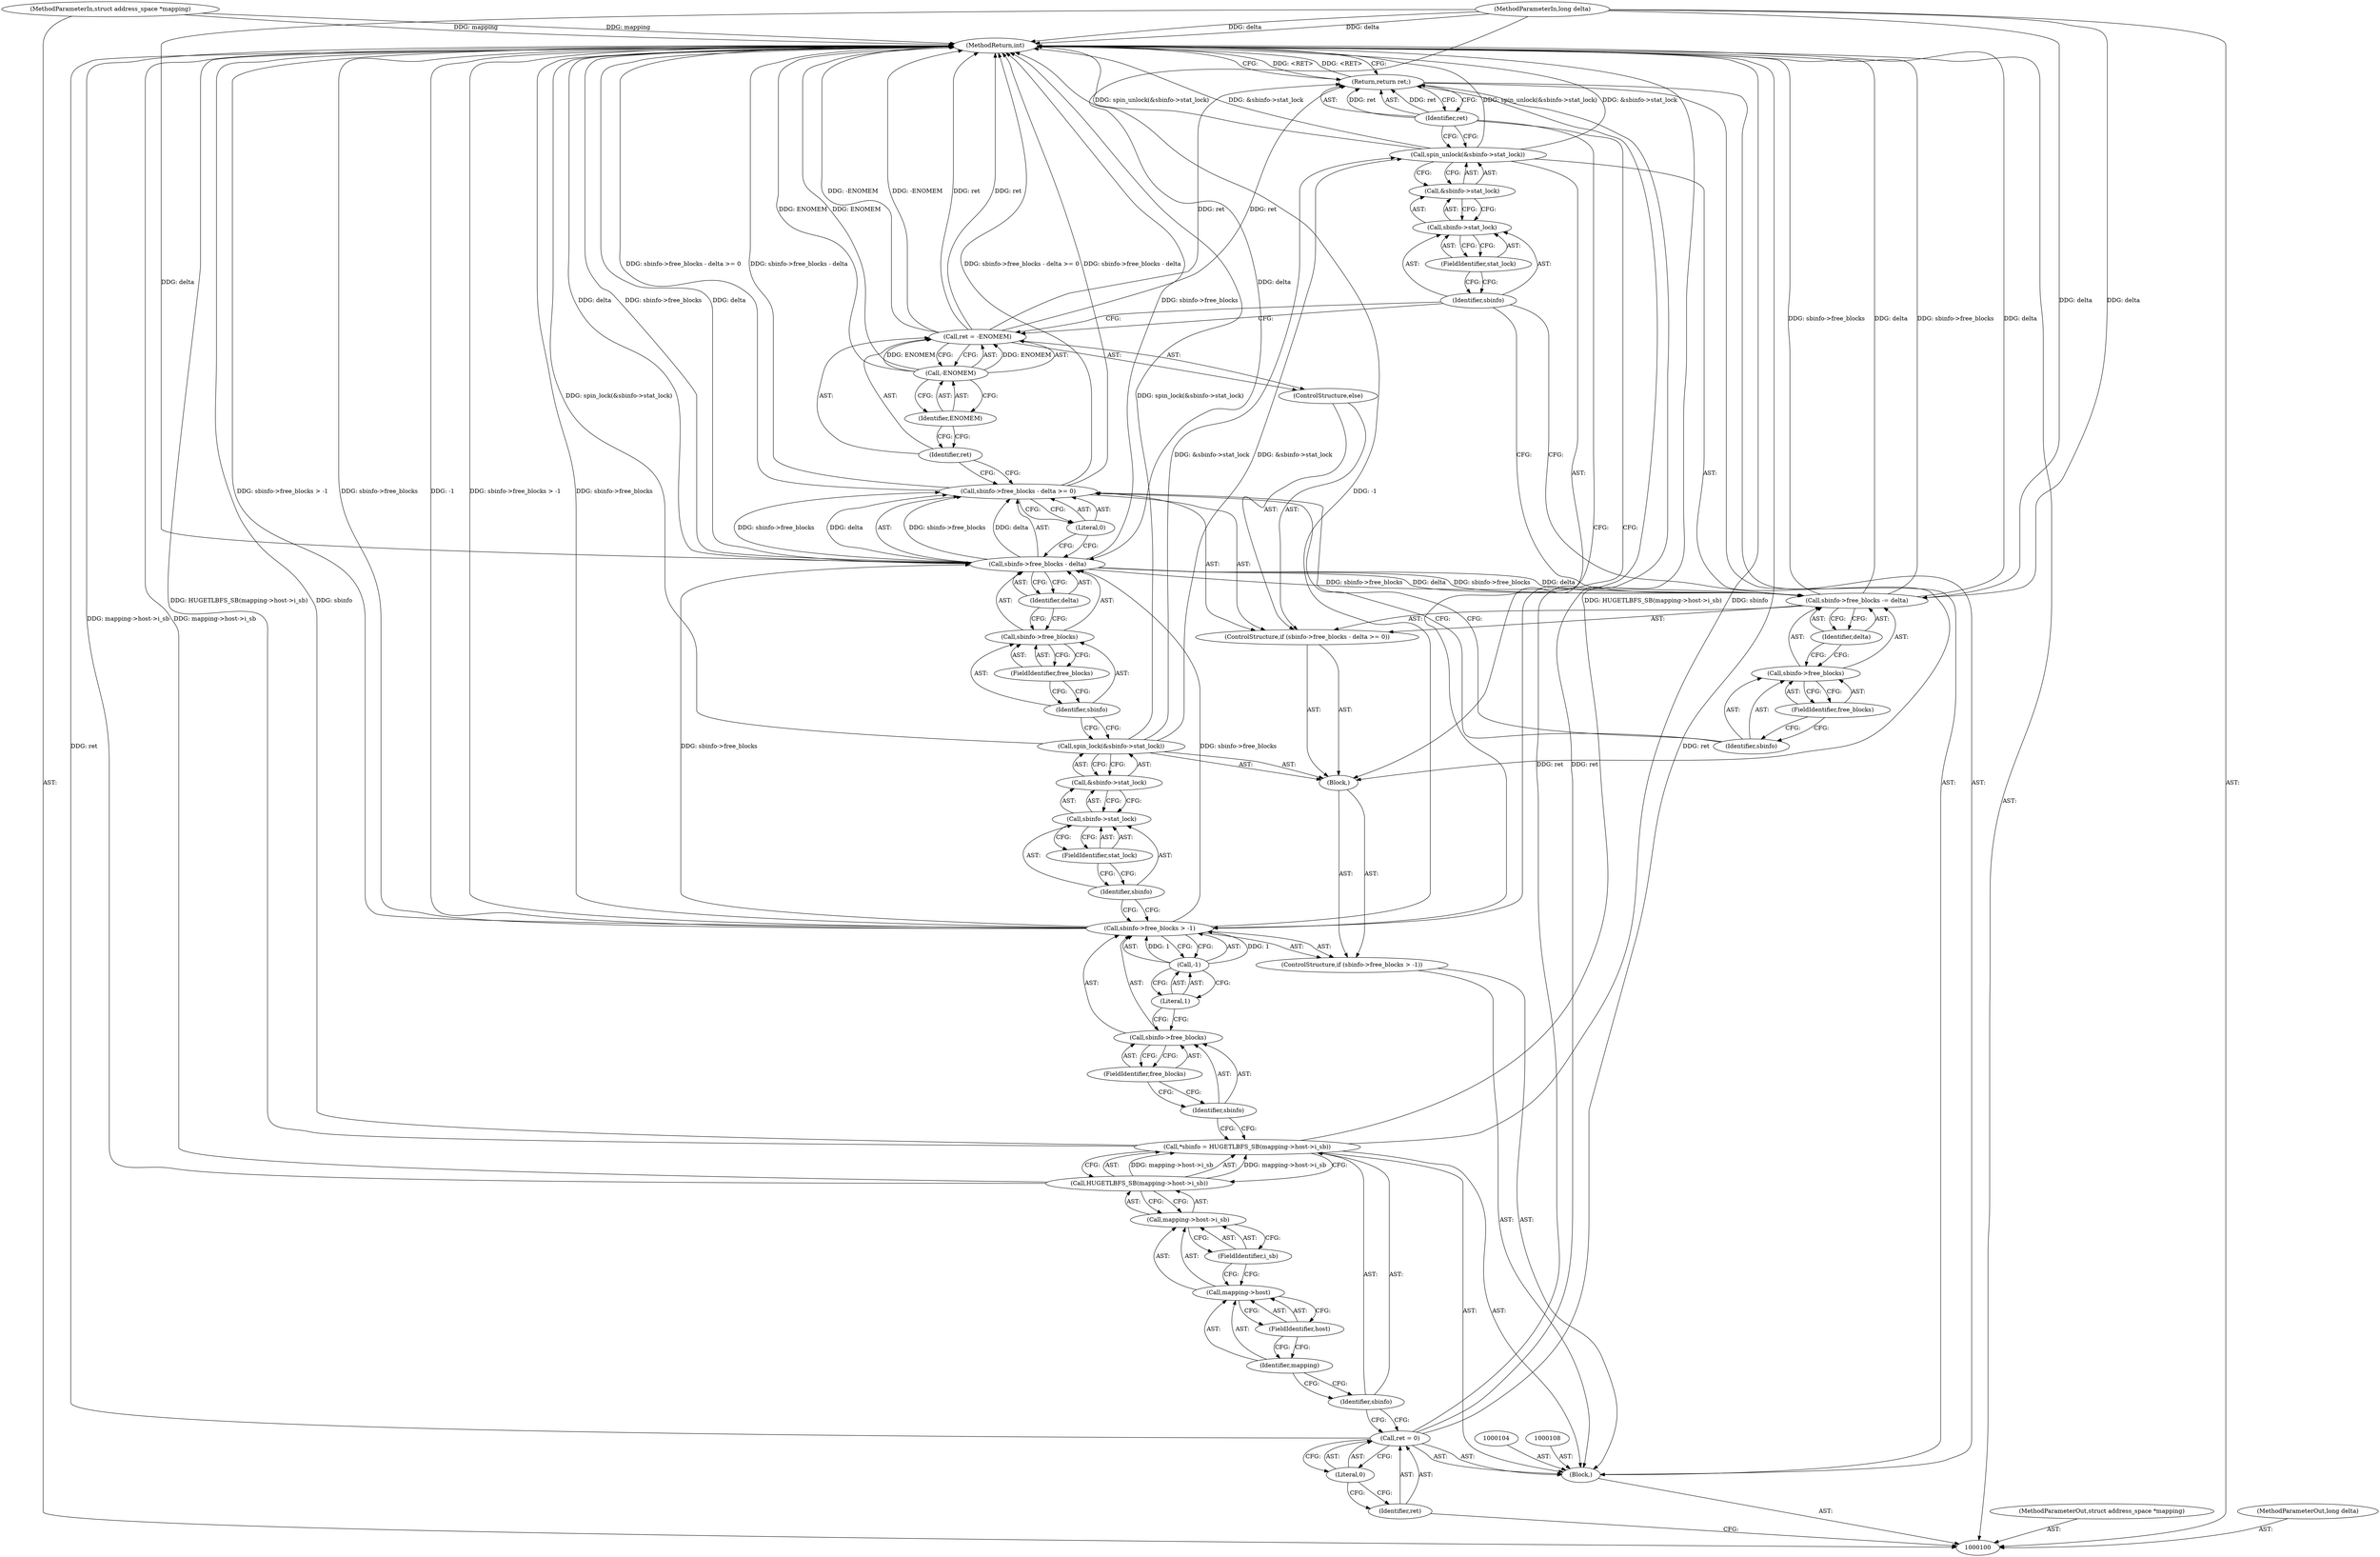 digraph "1_linux_90481622d75715bfcb68501280a917dbfe516029" {
"1000155" [label="(MethodReturn,int)"];
"1000101" [label="(MethodParameterIn,struct address_space *mapping)"];
"1000213" [label="(MethodParameterOut,struct address_space *mapping)"];
"1000102" [label="(MethodParameterIn,long delta)"];
"1000214" [label="(MethodParameterOut,long delta)"];
"1000147" [label="(Identifier,ENOMEM)"];
"1000144" [label="(Call,ret = -ENOMEM)"];
"1000145" [label="(Identifier,ret)"];
"1000146" [label="(Call,-ENOMEM)"];
"1000149" [label="(Call,&sbinfo->stat_lock)"];
"1000150" [label="(Call,sbinfo->stat_lock)"];
"1000151" [label="(Identifier,sbinfo)"];
"1000148" [label="(Call,spin_unlock(&sbinfo->stat_lock))"];
"1000152" [label="(FieldIdentifier,stat_lock)"];
"1000153" [label="(Return,return ret;)"];
"1000154" [label="(Identifier,ret)"];
"1000103" [label="(Block,)"];
"1000107" [label="(Literal,0)"];
"1000105" [label="(Call,ret = 0)"];
"1000106" [label="(Identifier,ret)"];
"1000109" [label="(Call,*sbinfo = HUGETLBFS_SB(mapping->host->i_sb))"];
"1000110" [label="(Identifier,sbinfo)"];
"1000111" [label="(Call,HUGETLBFS_SB(mapping->host->i_sb))"];
"1000112" [label="(Call,mapping->host->i_sb)"];
"1000113" [label="(Call,mapping->host)"];
"1000114" [label="(Identifier,mapping)"];
"1000115" [label="(FieldIdentifier,host)"];
"1000116" [label="(FieldIdentifier,i_sb)"];
"1000117" [label="(ControlStructure,if (sbinfo->free_blocks > -1))"];
"1000121" [label="(FieldIdentifier,free_blocks)"];
"1000122" [label="(Call,-1)"];
"1000123" [label="(Literal,1)"];
"1000124" [label="(Block,)"];
"1000118" [label="(Call,sbinfo->free_blocks > -1)"];
"1000119" [label="(Call,sbinfo->free_blocks)"];
"1000120" [label="(Identifier,sbinfo)"];
"1000126" [label="(Call,&sbinfo->stat_lock)"];
"1000127" [label="(Call,sbinfo->stat_lock)"];
"1000128" [label="(Identifier,sbinfo)"];
"1000125" [label="(Call,spin_lock(&sbinfo->stat_lock))"];
"1000129" [label="(FieldIdentifier,stat_lock)"];
"1000135" [label="(FieldIdentifier,free_blocks)"];
"1000130" [label="(ControlStructure,if (sbinfo->free_blocks - delta >= 0))"];
"1000136" [label="(Identifier,delta)"];
"1000137" [label="(Literal,0)"];
"1000131" [label="(Call,sbinfo->free_blocks - delta >= 0)"];
"1000132" [label="(Call,sbinfo->free_blocks - delta)"];
"1000133" [label="(Call,sbinfo->free_blocks)"];
"1000134" [label="(Identifier,sbinfo)"];
"1000141" [label="(FieldIdentifier,free_blocks)"];
"1000142" [label="(Identifier,delta)"];
"1000138" [label="(Call,sbinfo->free_blocks -= delta)"];
"1000139" [label="(Call,sbinfo->free_blocks)"];
"1000140" [label="(Identifier,sbinfo)"];
"1000143" [label="(ControlStructure,else)"];
"1000155" -> "1000100"  [label="AST: "];
"1000155" -> "1000153"  [label="CFG: "];
"1000153" -> "1000155"  [label="DDG: <RET>"];
"1000138" -> "1000155"  [label="DDG: delta"];
"1000138" -> "1000155"  [label="DDG: sbinfo->free_blocks"];
"1000125" -> "1000155"  [label="DDG: spin_lock(&sbinfo->stat_lock)"];
"1000118" -> "1000155"  [label="DDG: sbinfo->free_blocks > -1"];
"1000118" -> "1000155"  [label="DDG: sbinfo->free_blocks"];
"1000118" -> "1000155"  [label="DDG: -1"];
"1000144" -> "1000155"  [label="DDG: -ENOMEM"];
"1000144" -> "1000155"  [label="DDG: ret"];
"1000131" -> "1000155"  [label="DDG: sbinfo->free_blocks - delta >= 0"];
"1000131" -> "1000155"  [label="DDG: sbinfo->free_blocks - delta"];
"1000148" -> "1000155"  [label="DDG: &sbinfo->stat_lock"];
"1000148" -> "1000155"  [label="DDG: spin_unlock(&sbinfo->stat_lock)"];
"1000132" -> "1000155"  [label="DDG: sbinfo->free_blocks"];
"1000132" -> "1000155"  [label="DDG: delta"];
"1000102" -> "1000155"  [label="DDG: delta"];
"1000111" -> "1000155"  [label="DDG: mapping->host->i_sb"];
"1000101" -> "1000155"  [label="DDG: mapping"];
"1000109" -> "1000155"  [label="DDG: sbinfo"];
"1000109" -> "1000155"  [label="DDG: HUGETLBFS_SB(mapping->host->i_sb)"];
"1000146" -> "1000155"  [label="DDG: ENOMEM"];
"1000105" -> "1000155"  [label="DDG: ret"];
"1000101" -> "1000100"  [label="AST: "];
"1000101" -> "1000155"  [label="DDG: mapping"];
"1000213" -> "1000100"  [label="AST: "];
"1000102" -> "1000100"  [label="AST: "];
"1000102" -> "1000155"  [label="DDG: delta"];
"1000102" -> "1000132"  [label="DDG: delta"];
"1000102" -> "1000138"  [label="DDG: delta"];
"1000214" -> "1000100"  [label="AST: "];
"1000147" -> "1000146"  [label="AST: "];
"1000147" -> "1000145"  [label="CFG: "];
"1000146" -> "1000147"  [label="CFG: "];
"1000144" -> "1000143"  [label="AST: "];
"1000144" -> "1000146"  [label="CFG: "];
"1000145" -> "1000144"  [label="AST: "];
"1000146" -> "1000144"  [label="AST: "];
"1000151" -> "1000144"  [label="CFG: "];
"1000144" -> "1000155"  [label="DDG: -ENOMEM"];
"1000144" -> "1000155"  [label="DDG: ret"];
"1000146" -> "1000144"  [label="DDG: ENOMEM"];
"1000144" -> "1000153"  [label="DDG: ret"];
"1000145" -> "1000144"  [label="AST: "];
"1000145" -> "1000131"  [label="CFG: "];
"1000147" -> "1000145"  [label="CFG: "];
"1000146" -> "1000144"  [label="AST: "];
"1000146" -> "1000147"  [label="CFG: "];
"1000147" -> "1000146"  [label="AST: "];
"1000144" -> "1000146"  [label="CFG: "];
"1000146" -> "1000155"  [label="DDG: ENOMEM"];
"1000146" -> "1000144"  [label="DDG: ENOMEM"];
"1000149" -> "1000148"  [label="AST: "];
"1000149" -> "1000150"  [label="CFG: "];
"1000150" -> "1000149"  [label="AST: "];
"1000148" -> "1000149"  [label="CFG: "];
"1000150" -> "1000149"  [label="AST: "];
"1000150" -> "1000152"  [label="CFG: "];
"1000151" -> "1000150"  [label="AST: "];
"1000152" -> "1000150"  [label="AST: "];
"1000149" -> "1000150"  [label="CFG: "];
"1000151" -> "1000150"  [label="AST: "];
"1000151" -> "1000138"  [label="CFG: "];
"1000151" -> "1000144"  [label="CFG: "];
"1000152" -> "1000151"  [label="CFG: "];
"1000148" -> "1000124"  [label="AST: "];
"1000148" -> "1000149"  [label="CFG: "];
"1000149" -> "1000148"  [label="AST: "];
"1000154" -> "1000148"  [label="CFG: "];
"1000148" -> "1000155"  [label="DDG: &sbinfo->stat_lock"];
"1000148" -> "1000155"  [label="DDG: spin_unlock(&sbinfo->stat_lock)"];
"1000125" -> "1000148"  [label="DDG: &sbinfo->stat_lock"];
"1000152" -> "1000150"  [label="AST: "];
"1000152" -> "1000151"  [label="CFG: "];
"1000150" -> "1000152"  [label="CFG: "];
"1000153" -> "1000103"  [label="AST: "];
"1000153" -> "1000154"  [label="CFG: "];
"1000154" -> "1000153"  [label="AST: "];
"1000155" -> "1000153"  [label="CFG: "];
"1000153" -> "1000155"  [label="DDG: <RET>"];
"1000154" -> "1000153"  [label="DDG: ret"];
"1000144" -> "1000153"  [label="DDG: ret"];
"1000105" -> "1000153"  [label="DDG: ret"];
"1000154" -> "1000153"  [label="AST: "];
"1000154" -> "1000148"  [label="CFG: "];
"1000154" -> "1000118"  [label="CFG: "];
"1000153" -> "1000154"  [label="CFG: "];
"1000154" -> "1000153"  [label="DDG: ret"];
"1000103" -> "1000100"  [label="AST: "];
"1000104" -> "1000103"  [label="AST: "];
"1000105" -> "1000103"  [label="AST: "];
"1000108" -> "1000103"  [label="AST: "];
"1000109" -> "1000103"  [label="AST: "];
"1000117" -> "1000103"  [label="AST: "];
"1000153" -> "1000103"  [label="AST: "];
"1000107" -> "1000105"  [label="AST: "];
"1000107" -> "1000106"  [label="CFG: "];
"1000105" -> "1000107"  [label="CFG: "];
"1000105" -> "1000103"  [label="AST: "];
"1000105" -> "1000107"  [label="CFG: "];
"1000106" -> "1000105"  [label="AST: "];
"1000107" -> "1000105"  [label="AST: "];
"1000110" -> "1000105"  [label="CFG: "];
"1000105" -> "1000155"  [label="DDG: ret"];
"1000105" -> "1000153"  [label="DDG: ret"];
"1000106" -> "1000105"  [label="AST: "];
"1000106" -> "1000100"  [label="CFG: "];
"1000107" -> "1000106"  [label="CFG: "];
"1000109" -> "1000103"  [label="AST: "];
"1000109" -> "1000111"  [label="CFG: "];
"1000110" -> "1000109"  [label="AST: "];
"1000111" -> "1000109"  [label="AST: "];
"1000120" -> "1000109"  [label="CFG: "];
"1000109" -> "1000155"  [label="DDG: sbinfo"];
"1000109" -> "1000155"  [label="DDG: HUGETLBFS_SB(mapping->host->i_sb)"];
"1000111" -> "1000109"  [label="DDG: mapping->host->i_sb"];
"1000110" -> "1000109"  [label="AST: "];
"1000110" -> "1000105"  [label="CFG: "];
"1000114" -> "1000110"  [label="CFG: "];
"1000111" -> "1000109"  [label="AST: "];
"1000111" -> "1000112"  [label="CFG: "];
"1000112" -> "1000111"  [label="AST: "];
"1000109" -> "1000111"  [label="CFG: "];
"1000111" -> "1000155"  [label="DDG: mapping->host->i_sb"];
"1000111" -> "1000109"  [label="DDG: mapping->host->i_sb"];
"1000112" -> "1000111"  [label="AST: "];
"1000112" -> "1000116"  [label="CFG: "];
"1000113" -> "1000112"  [label="AST: "];
"1000116" -> "1000112"  [label="AST: "];
"1000111" -> "1000112"  [label="CFG: "];
"1000113" -> "1000112"  [label="AST: "];
"1000113" -> "1000115"  [label="CFG: "];
"1000114" -> "1000113"  [label="AST: "];
"1000115" -> "1000113"  [label="AST: "];
"1000116" -> "1000113"  [label="CFG: "];
"1000114" -> "1000113"  [label="AST: "];
"1000114" -> "1000110"  [label="CFG: "];
"1000115" -> "1000114"  [label="CFG: "];
"1000115" -> "1000113"  [label="AST: "];
"1000115" -> "1000114"  [label="CFG: "];
"1000113" -> "1000115"  [label="CFG: "];
"1000116" -> "1000112"  [label="AST: "];
"1000116" -> "1000113"  [label="CFG: "];
"1000112" -> "1000116"  [label="CFG: "];
"1000117" -> "1000103"  [label="AST: "];
"1000118" -> "1000117"  [label="AST: "];
"1000124" -> "1000117"  [label="AST: "];
"1000121" -> "1000119"  [label="AST: "];
"1000121" -> "1000120"  [label="CFG: "];
"1000119" -> "1000121"  [label="CFG: "];
"1000122" -> "1000118"  [label="AST: "];
"1000122" -> "1000123"  [label="CFG: "];
"1000123" -> "1000122"  [label="AST: "];
"1000118" -> "1000122"  [label="CFG: "];
"1000122" -> "1000118"  [label="DDG: 1"];
"1000123" -> "1000122"  [label="AST: "];
"1000123" -> "1000119"  [label="CFG: "];
"1000122" -> "1000123"  [label="CFG: "];
"1000124" -> "1000117"  [label="AST: "];
"1000125" -> "1000124"  [label="AST: "];
"1000130" -> "1000124"  [label="AST: "];
"1000148" -> "1000124"  [label="AST: "];
"1000118" -> "1000117"  [label="AST: "];
"1000118" -> "1000122"  [label="CFG: "];
"1000119" -> "1000118"  [label="AST: "];
"1000122" -> "1000118"  [label="AST: "];
"1000128" -> "1000118"  [label="CFG: "];
"1000154" -> "1000118"  [label="CFG: "];
"1000118" -> "1000155"  [label="DDG: sbinfo->free_blocks > -1"];
"1000118" -> "1000155"  [label="DDG: sbinfo->free_blocks"];
"1000118" -> "1000155"  [label="DDG: -1"];
"1000122" -> "1000118"  [label="DDG: 1"];
"1000118" -> "1000132"  [label="DDG: sbinfo->free_blocks"];
"1000119" -> "1000118"  [label="AST: "];
"1000119" -> "1000121"  [label="CFG: "];
"1000120" -> "1000119"  [label="AST: "];
"1000121" -> "1000119"  [label="AST: "];
"1000123" -> "1000119"  [label="CFG: "];
"1000120" -> "1000119"  [label="AST: "];
"1000120" -> "1000109"  [label="CFG: "];
"1000121" -> "1000120"  [label="CFG: "];
"1000126" -> "1000125"  [label="AST: "];
"1000126" -> "1000127"  [label="CFG: "];
"1000127" -> "1000126"  [label="AST: "];
"1000125" -> "1000126"  [label="CFG: "];
"1000127" -> "1000126"  [label="AST: "];
"1000127" -> "1000129"  [label="CFG: "];
"1000128" -> "1000127"  [label="AST: "];
"1000129" -> "1000127"  [label="AST: "];
"1000126" -> "1000127"  [label="CFG: "];
"1000128" -> "1000127"  [label="AST: "];
"1000128" -> "1000118"  [label="CFG: "];
"1000129" -> "1000128"  [label="CFG: "];
"1000125" -> "1000124"  [label="AST: "];
"1000125" -> "1000126"  [label="CFG: "];
"1000126" -> "1000125"  [label="AST: "];
"1000134" -> "1000125"  [label="CFG: "];
"1000125" -> "1000155"  [label="DDG: spin_lock(&sbinfo->stat_lock)"];
"1000125" -> "1000148"  [label="DDG: &sbinfo->stat_lock"];
"1000129" -> "1000127"  [label="AST: "];
"1000129" -> "1000128"  [label="CFG: "];
"1000127" -> "1000129"  [label="CFG: "];
"1000135" -> "1000133"  [label="AST: "];
"1000135" -> "1000134"  [label="CFG: "];
"1000133" -> "1000135"  [label="CFG: "];
"1000130" -> "1000124"  [label="AST: "];
"1000131" -> "1000130"  [label="AST: "];
"1000138" -> "1000130"  [label="AST: "];
"1000143" -> "1000130"  [label="AST: "];
"1000136" -> "1000132"  [label="AST: "];
"1000136" -> "1000133"  [label="CFG: "];
"1000132" -> "1000136"  [label="CFG: "];
"1000137" -> "1000131"  [label="AST: "];
"1000137" -> "1000132"  [label="CFG: "];
"1000131" -> "1000137"  [label="CFG: "];
"1000131" -> "1000130"  [label="AST: "];
"1000131" -> "1000137"  [label="CFG: "];
"1000132" -> "1000131"  [label="AST: "];
"1000137" -> "1000131"  [label="AST: "];
"1000140" -> "1000131"  [label="CFG: "];
"1000145" -> "1000131"  [label="CFG: "];
"1000131" -> "1000155"  [label="DDG: sbinfo->free_blocks - delta >= 0"];
"1000131" -> "1000155"  [label="DDG: sbinfo->free_blocks - delta"];
"1000132" -> "1000131"  [label="DDG: sbinfo->free_blocks"];
"1000132" -> "1000131"  [label="DDG: delta"];
"1000132" -> "1000131"  [label="AST: "];
"1000132" -> "1000136"  [label="CFG: "];
"1000133" -> "1000132"  [label="AST: "];
"1000136" -> "1000132"  [label="AST: "];
"1000137" -> "1000132"  [label="CFG: "];
"1000132" -> "1000155"  [label="DDG: sbinfo->free_blocks"];
"1000132" -> "1000155"  [label="DDG: delta"];
"1000132" -> "1000131"  [label="DDG: sbinfo->free_blocks"];
"1000132" -> "1000131"  [label="DDG: delta"];
"1000118" -> "1000132"  [label="DDG: sbinfo->free_blocks"];
"1000102" -> "1000132"  [label="DDG: delta"];
"1000132" -> "1000138"  [label="DDG: delta"];
"1000132" -> "1000138"  [label="DDG: sbinfo->free_blocks"];
"1000133" -> "1000132"  [label="AST: "];
"1000133" -> "1000135"  [label="CFG: "];
"1000134" -> "1000133"  [label="AST: "];
"1000135" -> "1000133"  [label="AST: "];
"1000136" -> "1000133"  [label="CFG: "];
"1000134" -> "1000133"  [label="AST: "];
"1000134" -> "1000125"  [label="CFG: "];
"1000135" -> "1000134"  [label="CFG: "];
"1000141" -> "1000139"  [label="AST: "];
"1000141" -> "1000140"  [label="CFG: "];
"1000139" -> "1000141"  [label="CFG: "];
"1000142" -> "1000138"  [label="AST: "];
"1000142" -> "1000139"  [label="CFG: "];
"1000138" -> "1000142"  [label="CFG: "];
"1000138" -> "1000130"  [label="AST: "];
"1000138" -> "1000142"  [label="CFG: "];
"1000139" -> "1000138"  [label="AST: "];
"1000142" -> "1000138"  [label="AST: "];
"1000151" -> "1000138"  [label="CFG: "];
"1000138" -> "1000155"  [label="DDG: delta"];
"1000138" -> "1000155"  [label="DDG: sbinfo->free_blocks"];
"1000132" -> "1000138"  [label="DDG: delta"];
"1000132" -> "1000138"  [label="DDG: sbinfo->free_blocks"];
"1000102" -> "1000138"  [label="DDG: delta"];
"1000139" -> "1000138"  [label="AST: "];
"1000139" -> "1000141"  [label="CFG: "];
"1000140" -> "1000139"  [label="AST: "];
"1000141" -> "1000139"  [label="AST: "];
"1000142" -> "1000139"  [label="CFG: "];
"1000140" -> "1000139"  [label="AST: "];
"1000140" -> "1000131"  [label="CFG: "];
"1000141" -> "1000140"  [label="CFG: "];
"1000143" -> "1000130"  [label="AST: "];
"1000144" -> "1000143"  [label="AST: "];
}
